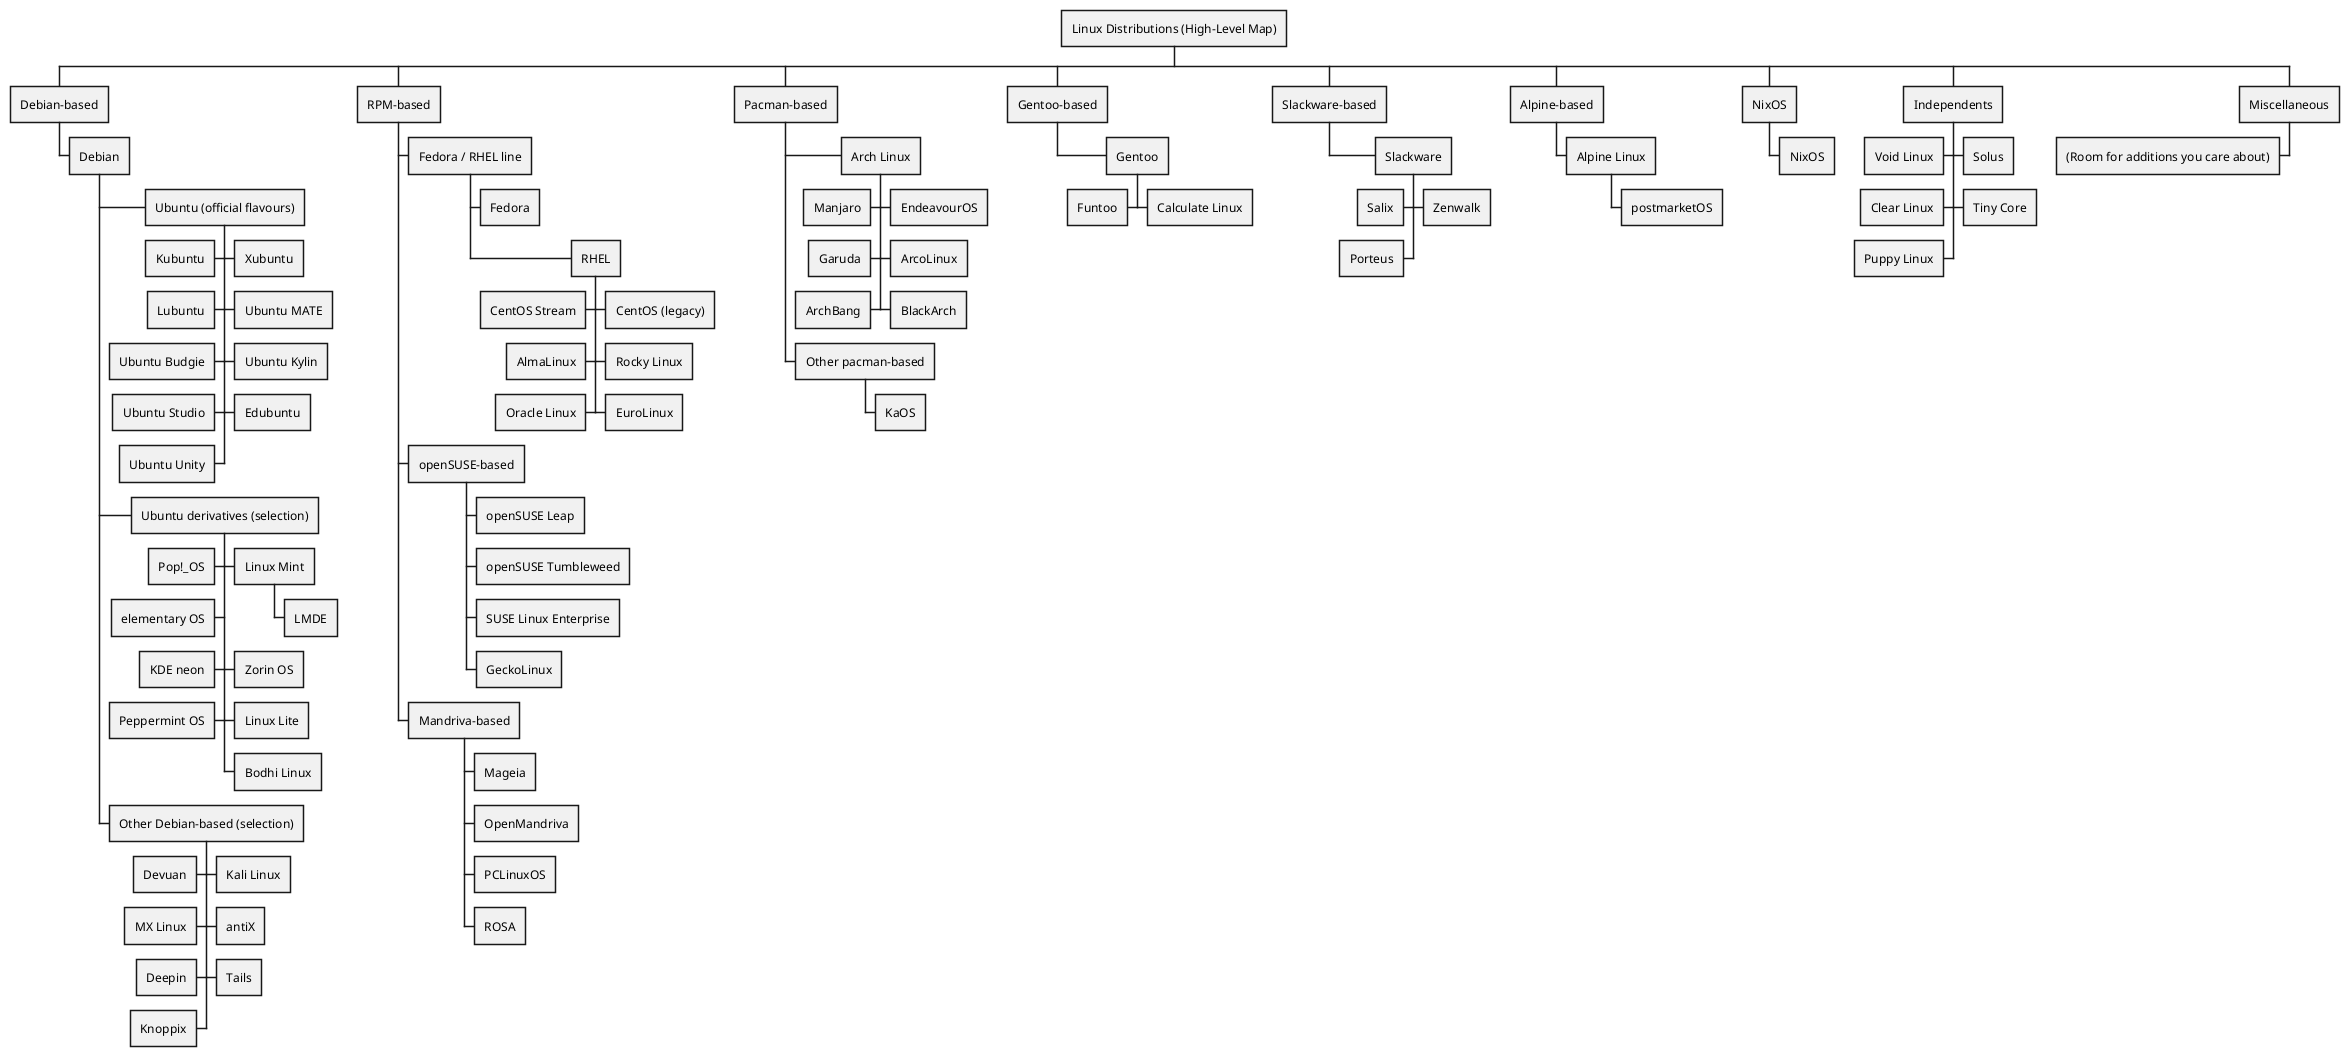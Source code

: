 @startwbs
* Linux Distributions (High-Level Map)
' Top-level families use bold frames for clarity
** Debian-based <<bold>>
*** Debian
**** Ubuntu (official flavours)
*****< Kubuntu
*****> Xubuntu
*****< Lubuntu
*****> Ubuntu MATE
*****< Ubuntu Budgie
*****> Ubuntu Kylin
*****< Ubuntu Studio
*****> Edubuntu
*****< Ubuntu Unity
**** Ubuntu derivatives (selection)
*****< Pop!_OS
*****> Linux Mint
****** LMDE
*****< elementary OS
*****> Zorin OS
*****< KDE neon
*****> Linux Lite
*****< Peppermint OS
*****> Bodhi Linux
**** Other Debian-based (selection)
*****< Devuan
*****> Kali Linux
*****< MX Linux
*****> antiX
*****< Deepin
*****> Tails
*****< Knoppix
** RPM-based <<bold>>
*** Fedora / RHEL line
**** Fedora
**** RHEL
*****< CentOS Stream
*****> CentOS (legacy)
*****< AlmaLinux
*****> Rocky Linux
*****< Oracle Linux
*****> EuroLinux
*** openSUSE-based
**** openSUSE Leap
**** openSUSE Tumbleweed
**** SUSE Linux Enterprise
**** GeckoLinux
*** Mandriva-based
**** Mageia
**** OpenMandriva
**** PCLinuxOS
**** ROSA
** Pacman-based <<bold>>
*** Arch Linux
****< Manjaro
****> EndeavourOS
****< Garuda
****> ArcoLinux
****< ArchBang
****> BlackArch
*** Other pacman-based
**** KaOS
** Gentoo-based <<bold>>
*** Gentoo
****< Funtoo
****> Calculate Linux
** Slackware-based <<bold>>
*** Slackware
****< Salix
****> Zenwalk
****< Porteus
** Alpine-based <<bold>>
*** Alpine Linux
**** postmarketOS
** NixOS <<bold>>
*** NixOS
** Independents <<bold>>
***< Void Linux
***> Solus
***< Clear Linux
***> Tiny Core
***< Puppy Linux
** Miscellaneous <<bold>>
***< (Room for additions you care about)
@endwbs
